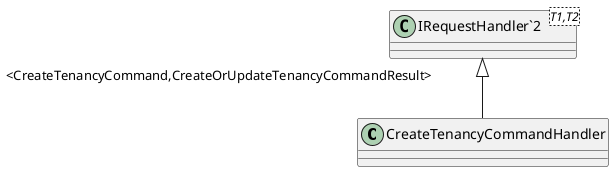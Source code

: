 @startuml
class CreateTenancyCommandHandler {
}
class "IRequestHandler`2"<T1,T2> {
}
"IRequestHandler`2" "<CreateTenancyCommand,CreateOrUpdateTenancyCommandResult>" <|-- CreateTenancyCommandHandler
@enduml
